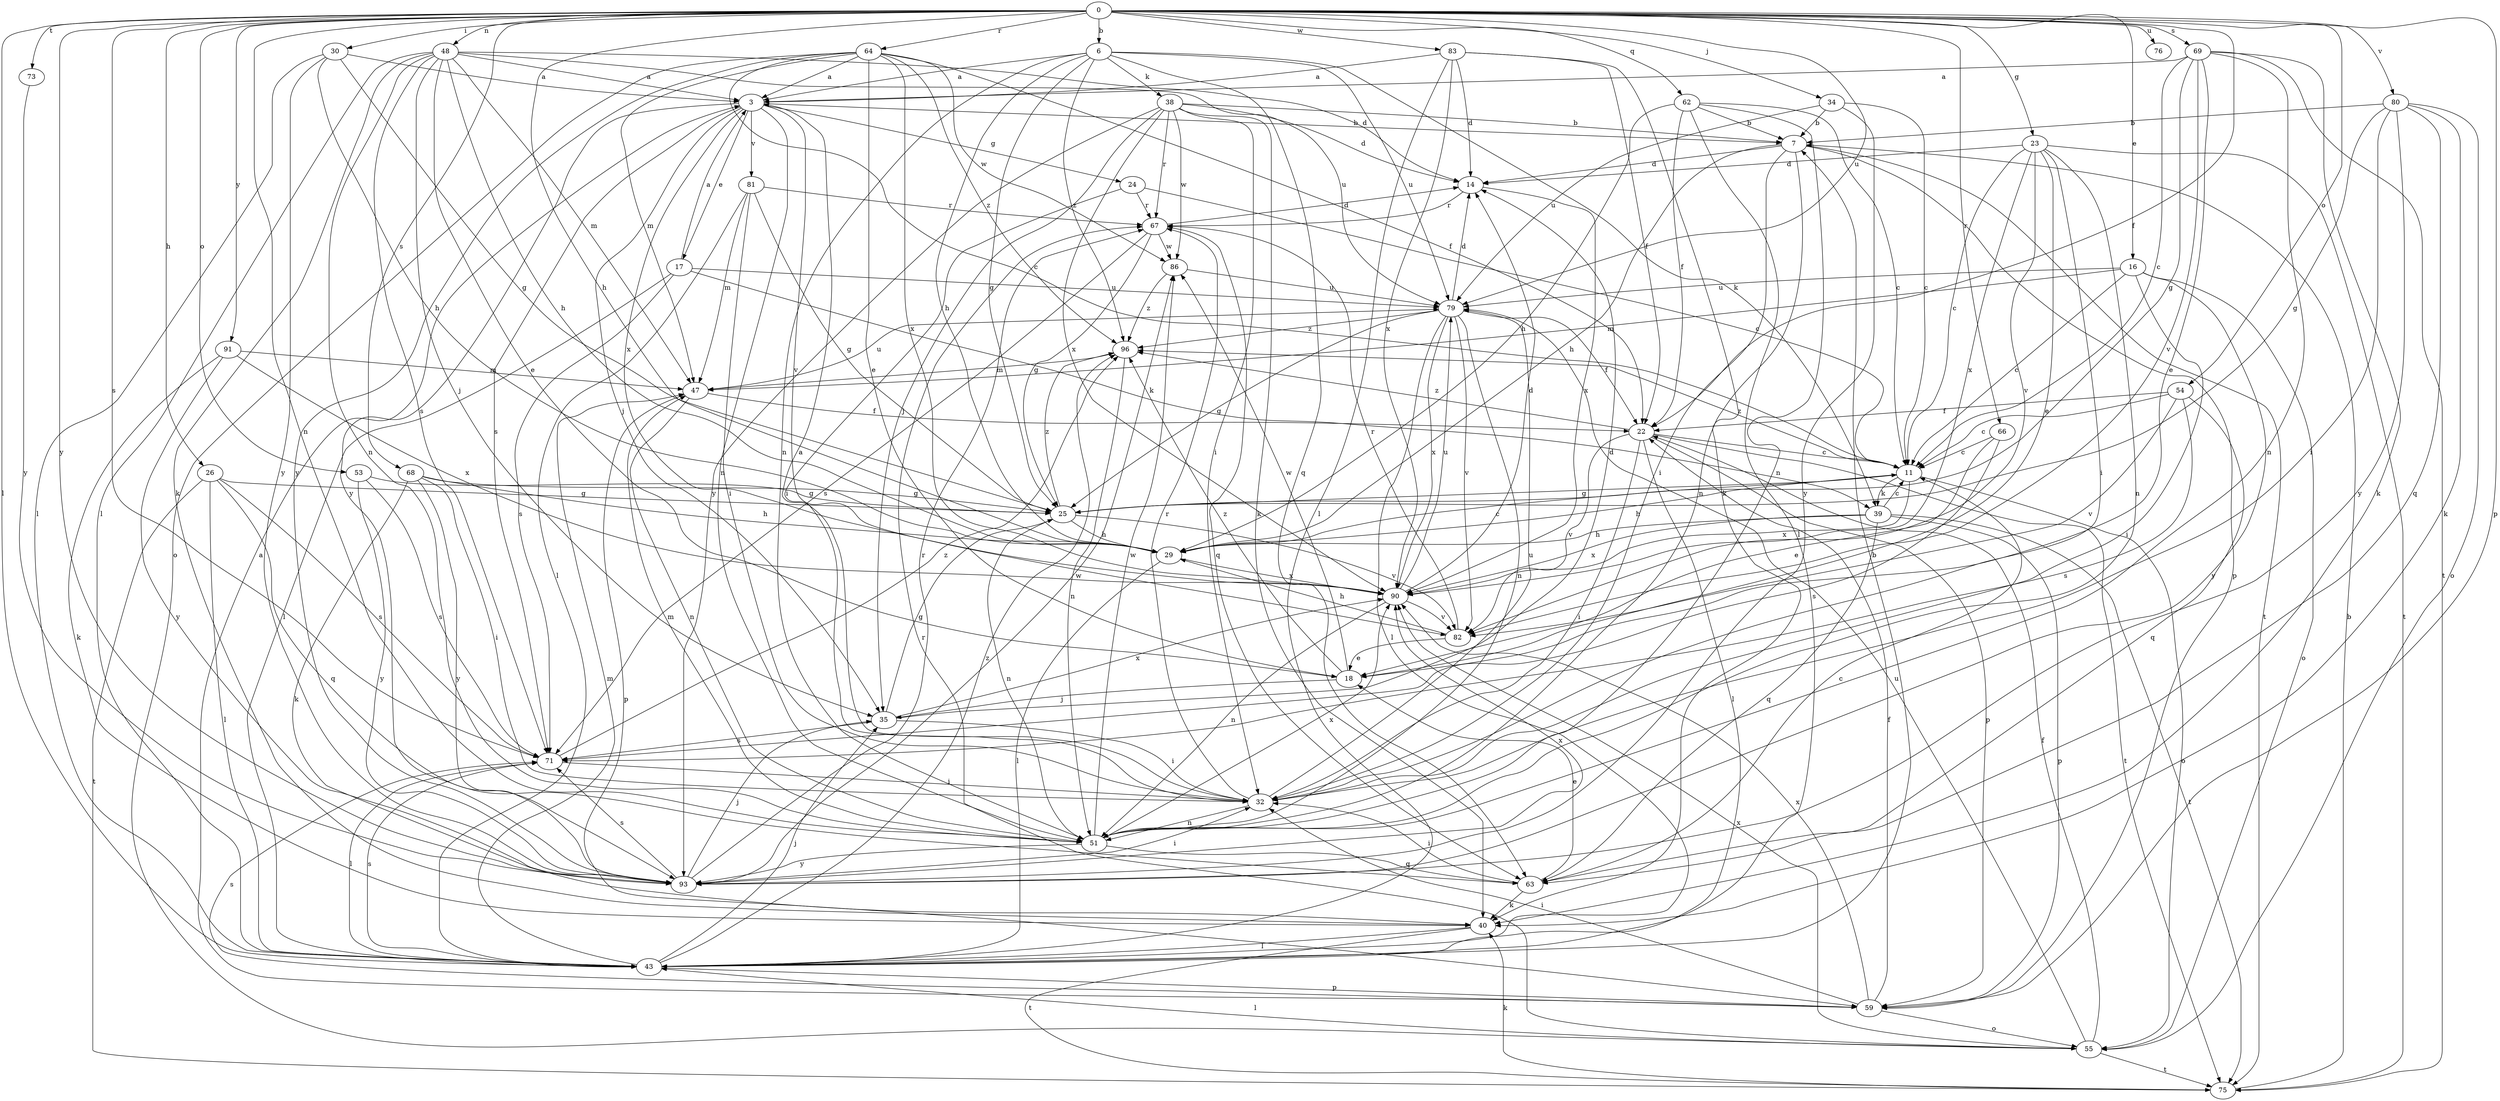strict digraph  {
0;
3;
6;
7;
11;
14;
16;
17;
18;
22;
23;
24;
25;
26;
29;
30;
32;
34;
35;
38;
39;
40;
43;
47;
48;
51;
53;
54;
55;
59;
62;
63;
64;
66;
67;
68;
69;
71;
73;
75;
76;
79;
80;
81;
82;
83;
86;
90;
91;
93;
96;
0 -> 6  [label=b];
0 -> 16  [label=e];
0 -> 22  [label=f];
0 -> 23  [label=g];
0 -> 26  [label=h];
0 -> 29  [label=h];
0 -> 30  [label=i];
0 -> 34  [label=j];
0 -> 43  [label=l];
0 -> 48  [label=n];
0 -> 51  [label=n];
0 -> 53  [label=o];
0 -> 54  [label=o];
0 -> 59  [label=p];
0 -> 62  [label=q];
0 -> 64  [label=r];
0 -> 66  [label=r];
0 -> 68  [label=s];
0 -> 69  [label=s];
0 -> 71  [label=s];
0 -> 73  [label=t];
0 -> 76  [label=u];
0 -> 79  [label=u];
0 -> 80  [label=v];
0 -> 83  [label=w];
0 -> 91  [label=y];
0 -> 93  [label=y];
3 -> 7  [label=b];
3 -> 17  [label=e];
3 -> 24  [label=g];
3 -> 35  [label=j];
3 -> 51  [label=n];
3 -> 71  [label=s];
3 -> 81  [label=v];
3 -> 82  [label=v];
3 -> 90  [label=x];
3 -> 93  [label=y];
6 -> 3  [label=a];
6 -> 25  [label=g];
6 -> 29  [label=h];
6 -> 38  [label=k];
6 -> 39  [label=k];
6 -> 51  [label=n];
6 -> 63  [label=q];
6 -> 79  [label=u];
6 -> 96  [label=z];
7 -> 14  [label=d];
7 -> 29  [label=h];
7 -> 32  [label=i];
7 -> 51  [label=n];
7 -> 59  [label=p];
7 -> 75  [label=t];
11 -> 25  [label=g];
11 -> 29  [label=h];
11 -> 39  [label=k];
11 -> 55  [label=o];
11 -> 90  [label=x];
11 -> 96  [label=z];
14 -> 67  [label=r];
14 -> 90  [label=x];
16 -> 11  [label=c];
16 -> 32  [label=i];
16 -> 47  [label=m];
16 -> 55  [label=o];
16 -> 79  [label=u];
16 -> 93  [label=y];
17 -> 3  [label=a];
17 -> 39  [label=k];
17 -> 43  [label=l];
17 -> 71  [label=s];
17 -> 79  [label=u];
18 -> 35  [label=j];
18 -> 86  [label=w];
18 -> 96  [label=z];
22 -> 11  [label=c];
22 -> 32  [label=i];
22 -> 43  [label=l];
22 -> 59  [label=p];
22 -> 75  [label=t];
22 -> 82  [label=v];
22 -> 96  [label=z];
23 -> 11  [label=c];
23 -> 14  [label=d];
23 -> 18  [label=e];
23 -> 32  [label=i];
23 -> 51  [label=n];
23 -> 75  [label=t];
23 -> 82  [label=v];
23 -> 90  [label=x];
24 -> 11  [label=c];
24 -> 32  [label=i];
24 -> 67  [label=r];
25 -> 29  [label=h];
25 -> 51  [label=n];
25 -> 82  [label=v];
25 -> 96  [label=z];
26 -> 25  [label=g];
26 -> 43  [label=l];
26 -> 63  [label=q];
26 -> 71  [label=s];
26 -> 75  [label=t];
29 -> 11  [label=c];
29 -> 43  [label=l];
29 -> 90  [label=x];
30 -> 3  [label=a];
30 -> 25  [label=g];
30 -> 29  [label=h];
30 -> 43  [label=l];
30 -> 93  [label=y];
32 -> 3  [label=a];
32 -> 51  [label=n];
32 -> 67  [label=r];
32 -> 79  [label=u];
34 -> 7  [label=b];
34 -> 11  [label=c];
34 -> 79  [label=u];
34 -> 93  [label=y];
35 -> 14  [label=d];
35 -> 25  [label=g];
35 -> 32  [label=i];
35 -> 71  [label=s];
35 -> 90  [label=x];
38 -> 7  [label=b];
38 -> 14  [label=d];
38 -> 32  [label=i];
38 -> 35  [label=j];
38 -> 40  [label=k];
38 -> 67  [label=r];
38 -> 86  [label=w];
38 -> 90  [label=x];
38 -> 93  [label=y];
39 -> 11  [label=c];
39 -> 29  [label=h];
39 -> 59  [label=p];
39 -> 63  [label=q];
39 -> 75  [label=t];
39 -> 90  [label=x];
40 -> 43  [label=l];
40 -> 75  [label=t];
43 -> 7  [label=b];
43 -> 35  [label=j];
43 -> 47  [label=m];
43 -> 59  [label=p];
43 -> 71  [label=s];
43 -> 96  [label=z];
47 -> 22  [label=f];
47 -> 51  [label=n];
47 -> 59  [label=p];
47 -> 79  [label=u];
48 -> 3  [label=a];
48 -> 14  [label=d];
48 -> 18  [label=e];
48 -> 29  [label=h];
48 -> 35  [label=j];
48 -> 40  [label=k];
48 -> 43  [label=l];
48 -> 47  [label=m];
48 -> 51  [label=n];
48 -> 71  [label=s];
48 -> 79  [label=u];
51 -> 47  [label=m];
51 -> 63  [label=q];
51 -> 86  [label=w];
51 -> 90  [label=x];
51 -> 93  [label=y];
53 -> 25  [label=g];
53 -> 71  [label=s];
53 -> 93  [label=y];
54 -> 11  [label=c];
54 -> 22  [label=f];
54 -> 63  [label=q];
54 -> 71  [label=s];
54 -> 82  [label=v];
55 -> 22  [label=f];
55 -> 43  [label=l];
55 -> 67  [label=r];
55 -> 75  [label=t];
55 -> 79  [label=u];
55 -> 90  [label=x];
59 -> 3  [label=a];
59 -> 22  [label=f];
59 -> 32  [label=i];
59 -> 55  [label=o];
59 -> 71  [label=s];
59 -> 90  [label=x];
62 -> 7  [label=b];
62 -> 11  [label=c];
62 -> 22  [label=f];
62 -> 29  [label=h];
62 -> 43  [label=l];
62 -> 51  [label=n];
63 -> 11  [label=c];
63 -> 18  [label=e];
63 -> 32  [label=i];
63 -> 40  [label=k];
64 -> 3  [label=a];
64 -> 11  [label=c];
64 -> 18  [label=e];
64 -> 22  [label=f];
64 -> 47  [label=m];
64 -> 55  [label=o];
64 -> 86  [label=w];
64 -> 90  [label=x];
64 -> 93  [label=y];
64 -> 96  [label=z];
66 -> 11  [label=c];
66 -> 18  [label=e];
66 -> 71  [label=s];
67 -> 14  [label=d];
67 -> 25  [label=g];
67 -> 63  [label=q];
67 -> 71  [label=s];
67 -> 86  [label=w];
68 -> 25  [label=g];
68 -> 29  [label=h];
68 -> 32  [label=i];
68 -> 40  [label=k];
68 -> 93  [label=y];
69 -> 3  [label=a];
69 -> 11  [label=c];
69 -> 18  [label=e];
69 -> 25  [label=g];
69 -> 40  [label=k];
69 -> 51  [label=n];
69 -> 75  [label=t];
69 -> 82  [label=v];
71 -> 32  [label=i];
71 -> 43  [label=l];
71 -> 96  [label=z];
73 -> 93  [label=y];
75 -> 7  [label=b];
75 -> 40  [label=k];
79 -> 14  [label=d];
79 -> 22  [label=f];
79 -> 25  [label=g];
79 -> 43  [label=l];
79 -> 51  [label=n];
79 -> 82  [label=v];
79 -> 90  [label=x];
79 -> 96  [label=z];
80 -> 7  [label=b];
80 -> 25  [label=g];
80 -> 32  [label=i];
80 -> 40  [label=k];
80 -> 55  [label=o];
80 -> 63  [label=q];
80 -> 93  [label=y];
81 -> 25  [label=g];
81 -> 32  [label=i];
81 -> 43  [label=l];
81 -> 47  [label=m];
81 -> 67  [label=r];
82 -> 18  [label=e];
82 -> 29  [label=h];
82 -> 67  [label=r];
83 -> 3  [label=a];
83 -> 14  [label=d];
83 -> 22  [label=f];
83 -> 40  [label=k];
83 -> 43  [label=l];
83 -> 90  [label=x];
86 -> 79  [label=u];
86 -> 96  [label=z];
90 -> 14  [label=d];
90 -> 51  [label=n];
90 -> 79  [label=u];
90 -> 82  [label=v];
91 -> 40  [label=k];
91 -> 47  [label=m];
91 -> 90  [label=x];
91 -> 93  [label=y];
93 -> 32  [label=i];
93 -> 35  [label=j];
93 -> 67  [label=r];
93 -> 71  [label=s];
93 -> 86  [label=w];
93 -> 90  [label=x];
96 -> 47  [label=m];
96 -> 51  [label=n];
}
